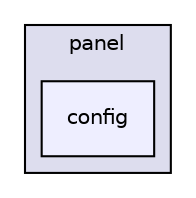digraph "Z:/Development/AeroQuadCommunicator/AeroQuadCommunicator/panel/config" {
  compound=true
  node [ fontsize="10", fontname="Helvetica"];
  edge [ labelfontsize="10", labelfontname="Helvetica"];
  subgraph clusterdir_d0ad9d8b5049107d08fae70e7ac21e52 {
    graph [ bgcolor="#ddddee", pencolor="black", label="panel" fontname="Helvetica", fontsize="10", URL="dir_d0ad9d8b5049107d08fae70e7ac21e52.html"]
  dir_c9b98a0162145e7fdcf95be4883ade78 [shape=box, label="config", style="filled", fillcolor="#eeeeff", pencolor="black", URL="dir_c9b98a0162145e7fdcf95be4883ade78.html"];
  }
}
